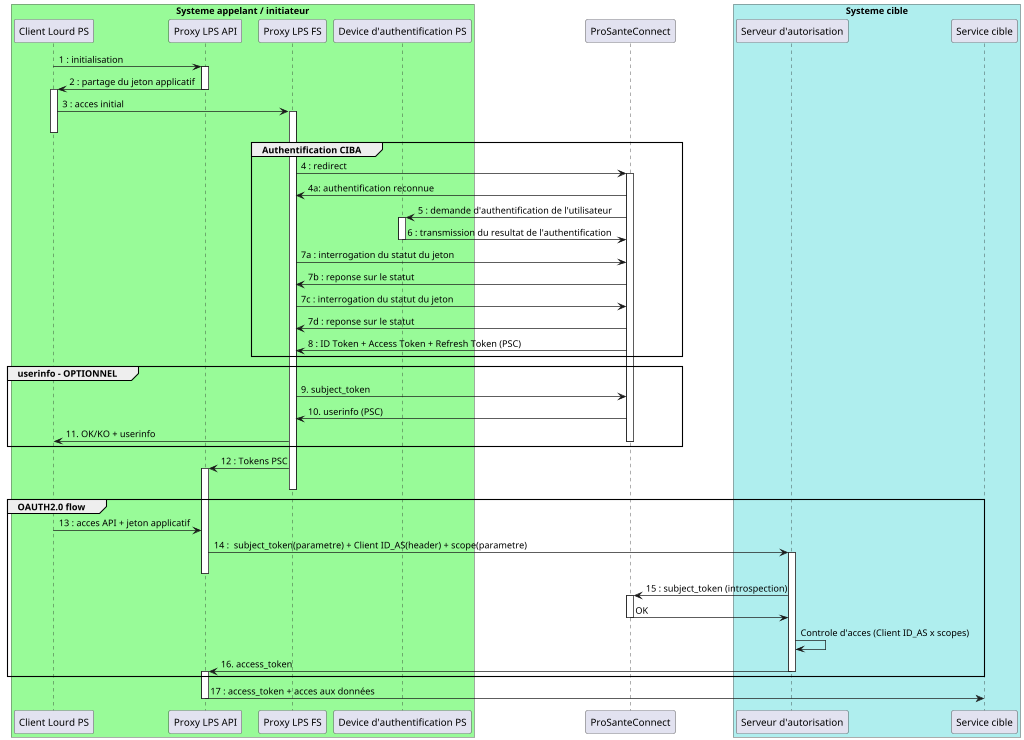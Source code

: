 @startuml
scale 1024*768

box  "Systeme appelant / initiateur" #palegreen
participant "Client Lourd PS" as n


participant "Proxy LPS API" as proxyl
participant "Proxy LPS FS" as proxyc

participant "Device d'authentification PS" as device
end box

participant "ProSanteConnect" as psc

box  "Systeme cible" #paleturquoise
participant "Serveur d'autorisation" as AS
participant "Service cible" as API
end box


n->proxyl:1 : initialisation
	activate proxyl
proxyl->n:2 : partage du jeton applicatif
	deactivate proxyl
	activate n

n->proxyc:3 : acces initial
	activate proxyc
	deactivate n

group Authentification CIBA
proxyc->psc:4 : redirect
	activate psc
psc->proxyc:4a: authentification reconnue
psc->device:5 : demande d'authentification de l'utilisateur
	activate device
device->psc:6 : transmission du resultat de l'authentification
	deactivate device
proxyc->psc:7a : interrogation du statut du jeton
psc->proxyc:7b : reponse sur le statut
proxyc->psc:7c : interrogation du statut du jeton
psc->proxyc:7d : reponse sur le statut
psc->proxyc:8 : ID Token + Access Token + Refresh Token (PSC)
end 

group userinfo - OPTIONNEL
proxyc->psc:9. subject_token
psc->proxyc:10. userinfo (PSC)
proxyc->n:11. OK/KO + userinfo
	deactivate psc

end


proxyc->proxyl:12 : Tokens PSC
	activate proxyl
	deactivate proxyc

    

group OAUTH2.0 flow
n->proxyl:13 : acces API + jeton applicatif
	
proxyl->AS:14 :  subject_token(parametre) + Client ID_AS(header) + scope(parametre)
	activate AS
	deactivate proxyl
AS->psc:15 : subject_token (introspection)
	activate psc
psc->AS:OK
	deactivate psc
AS->AS :Controle d'acces (Client ID_AS x scopes)

AS->proxyl:16. access_token
	deactivate AS
	activate proxyl
end    
    
   
proxyl->API:17 : access_token + acces aux données
	deactivate proxyl
 

@enduml
